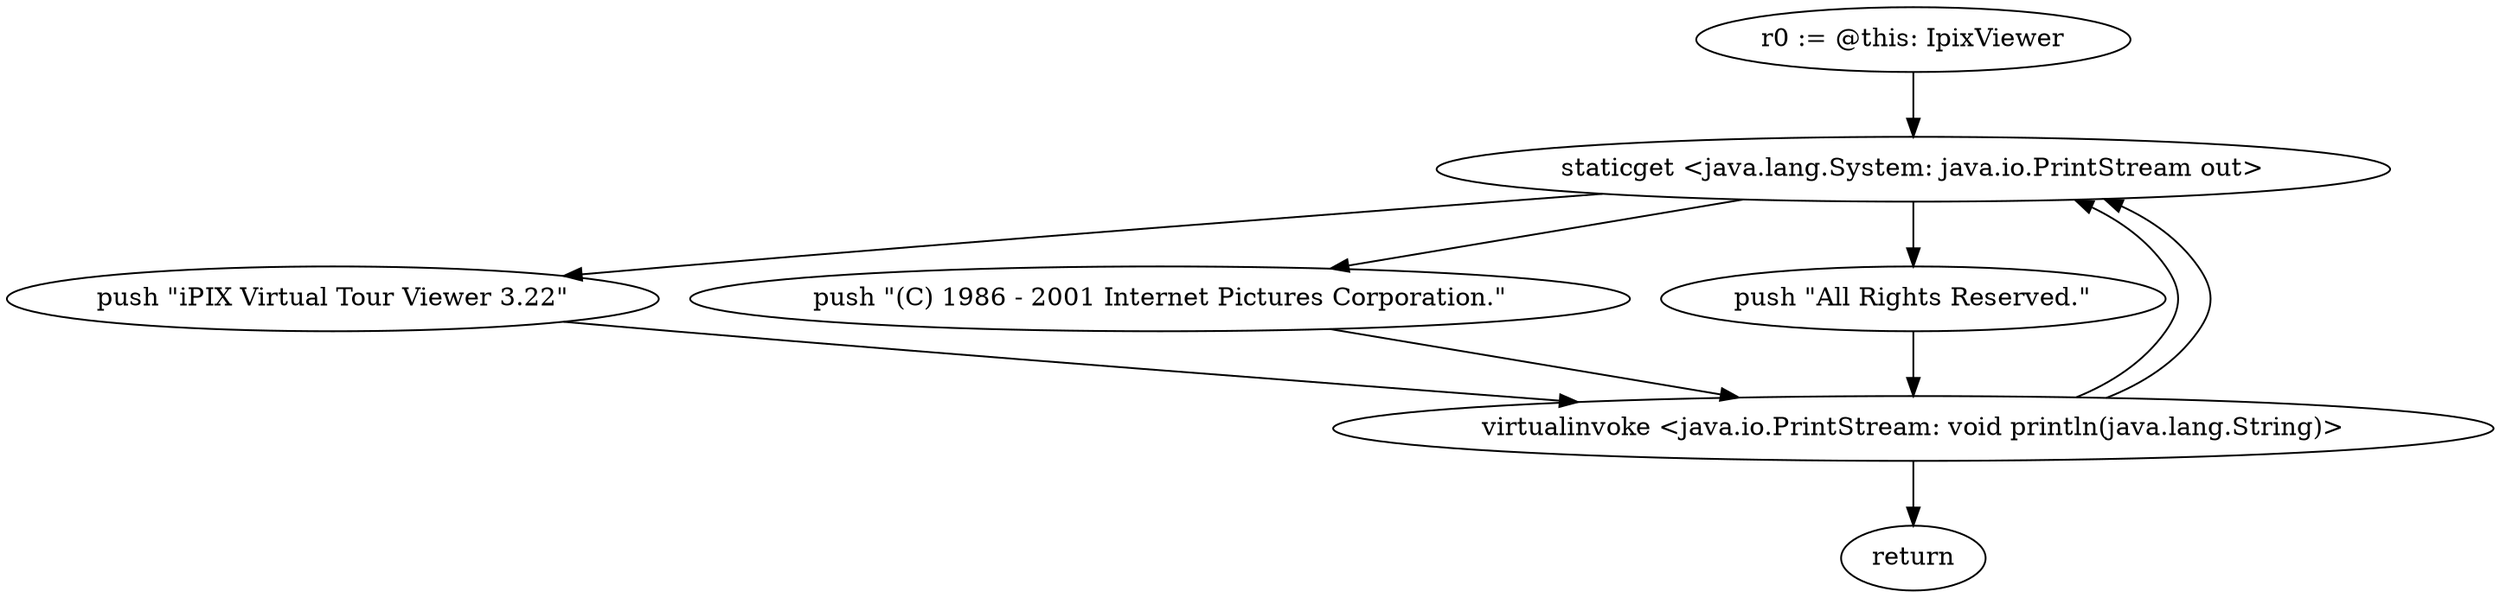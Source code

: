 digraph "" {
    "r0 := @this: IpixViewer"
    "staticget <java.lang.System: java.io.PrintStream out>"
    "r0 := @this: IpixViewer"->"staticget <java.lang.System: java.io.PrintStream out>";
    "push \"iPIX Virtual Tour Viewer 3.22\""
    "staticget <java.lang.System: java.io.PrintStream out>"->"push \"iPIX Virtual Tour Viewer 3.22\"";
    "virtualinvoke <java.io.PrintStream: void println(java.lang.String)>"
    "push \"iPIX Virtual Tour Viewer 3.22\""->"virtualinvoke <java.io.PrintStream: void println(java.lang.String)>";
    "virtualinvoke <java.io.PrintStream: void println(java.lang.String)>"->"staticget <java.lang.System: java.io.PrintStream out>";
    "push \"(C) 1986 - 2001 Internet Pictures Corporation.\""
    "staticget <java.lang.System: java.io.PrintStream out>"->"push \"(C) 1986 - 2001 Internet Pictures Corporation.\"";
    "push \"(C) 1986 - 2001 Internet Pictures Corporation.\""->"virtualinvoke <java.io.PrintStream: void println(java.lang.String)>";
    "virtualinvoke <java.io.PrintStream: void println(java.lang.String)>"->"staticget <java.lang.System: java.io.PrintStream out>";
    "push \"All Rights Reserved.\""
    "staticget <java.lang.System: java.io.PrintStream out>"->"push \"All Rights Reserved.\"";
    "push \"All Rights Reserved.\""->"virtualinvoke <java.io.PrintStream: void println(java.lang.String)>";
    "return"
    "virtualinvoke <java.io.PrintStream: void println(java.lang.String)>"->"return";
}
